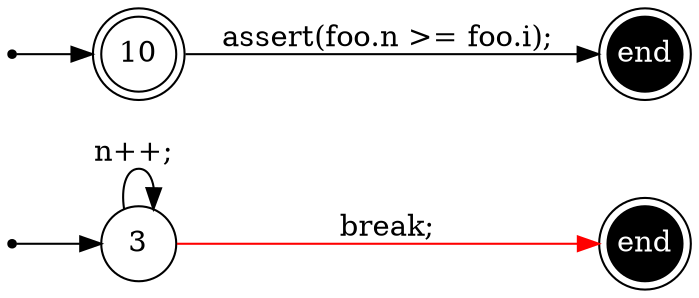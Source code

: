digraph finite_state_machine {
	rankdir=LR
	size="8,5"
	93824993274480 [label = 3, shape = doublecircle, fixedsize = true]; 
	s93824993274480 [shape = point];
	93824993266720 [label = 10, shape = doublecircle, fixedsize = true]; 
	s93824993266720 [shape = point];
	e93824993274480 [shape = doublecircle, fixedsize = true, style = filled, fillcolor = black, fontcolor = white,  label = end];
	e93824993266720 [shape = doublecircle, fixedsize = true, style = filled, fillcolor = black, fontcolor = white,  label = end];
	 93824993274480 [label = 3, shape = circle, fixedsize = true ];
	s93824993274480 -> 93824993274480;
	s93824993266720 -> 93824993266720;
	93824993274480 -> e93824993274480 [color = red, label = "break; "];
	93824993274480 -> 93824993274480 [ label = "n++; "];
	93824993266720 -> e93824993266720 [ label = "assert(foo.n >= foo.i); "];
}